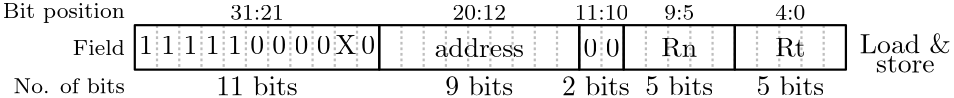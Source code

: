 <?xml version="1.0"?>
<!DOCTYPE ipe SYSTEM "ipe.dtd">
<ipe version="70218" creator="Ipe 7.2.23">
<info created="D:20191003154451" modified="D:20210330195457"/>
<ipestyle name="basic">
<symbol name="arrow/arc(spx)">
<path stroke="sym-stroke" fill="sym-stroke" pen="sym-pen">
0 0 m
-1 0.333 l
-1 -0.333 l
h
</path>
</symbol>
<symbol name="arrow/farc(spx)">
<path stroke="sym-stroke" fill="white" pen="sym-pen">
0 0 m
-1 0.333 l
-1 -0.333 l
h
</path>
</symbol>
<symbol name="arrow/ptarc(spx)">
<path stroke="sym-stroke" fill="sym-stroke" pen="sym-pen">
0 0 m
-1 0.333 l
-0.8 0 l
-1 -0.333 l
h
</path>
</symbol>
<symbol name="arrow/fptarc(spx)">
<path stroke="sym-stroke" fill="white" pen="sym-pen">
0 0 m
-1 0.333 l
-0.8 0 l
-1 -0.333 l
h
</path>
</symbol>
<symbol name="mark/circle(sx)" transformations="translations">
<path fill="sym-stroke">
0.6 0 0 0.6 0 0 e
0.4 0 0 0.4 0 0 e
</path>
</symbol>
<symbol name="mark/disk(sx)" transformations="translations">
<path fill="sym-stroke">
0.6 0 0 0.6 0 0 e
</path>
</symbol>
<symbol name="mark/fdisk(sfx)" transformations="translations">
<group>
<path fill="sym-fill">
0.5 0 0 0.5 0 0 e
</path>
<path fill="sym-stroke" fillrule="eofill">
0.6 0 0 0.6 0 0 e
0.4 0 0 0.4 0 0 e
</path>
</group>
</symbol>
<symbol name="mark/box(sx)" transformations="translations">
<path fill="sym-stroke" fillrule="eofill">
-0.6 -0.6 m
0.6 -0.6 l
0.6 0.6 l
-0.6 0.6 l
h
-0.4 -0.4 m
0.4 -0.4 l
0.4 0.4 l
-0.4 0.4 l
h
</path>
</symbol>
<symbol name="mark/square(sx)" transformations="translations">
<path fill="sym-stroke">
-0.6 -0.6 m
0.6 -0.6 l
0.6 0.6 l
-0.6 0.6 l
h
</path>
</symbol>
<symbol name="mark/fsquare(sfx)" transformations="translations">
<group>
<path fill="sym-fill">
-0.5 -0.5 m
0.5 -0.5 l
0.5 0.5 l
-0.5 0.5 l
h
</path>
<path fill="sym-stroke" fillrule="eofill">
-0.6 -0.6 m
0.6 -0.6 l
0.6 0.6 l
-0.6 0.6 l
h
-0.4 -0.4 m
0.4 -0.4 l
0.4 0.4 l
-0.4 0.4 l
h
</path>
</group>
</symbol>
<symbol name="mark/cross(sx)" transformations="translations">
<group>
<path fill="sym-stroke">
-0.43 -0.57 m
0.57 0.43 l
0.43 0.57 l
-0.57 -0.43 l
h
</path>
<path fill="sym-stroke">
-0.43 0.57 m
0.57 -0.43 l
0.43 -0.57 l
-0.57 0.43 l
h
</path>
</group>
</symbol>
<symbol name="arrow/fnormal(spx)">
<path stroke="sym-stroke" fill="white" pen="sym-pen">
0 0 m
-1 0.333 l
-1 -0.333 l
h
</path>
</symbol>
<symbol name="arrow/pointed(spx)">
<path stroke="sym-stroke" fill="sym-stroke" pen="sym-pen">
0 0 m
-1 0.333 l
-0.8 0 l
-1 -0.333 l
h
</path>
</symbol>
<symbol name="arrow/fpointed(spx)">
<path stroke="sym-stroke" fill="white" pen="sym-pen">
0 0 m
-1 0.333 l
-0.8 0 l
-1 -0.333 l
h
</path>
</symbol>
<symbol name="arrow/linear(spx)">
<path stroke="sym-stroke" pen="sym-pen">
-1 0.333 m
0 0 l
-1 -0.333 l
</path>
</symbol>
<symbol name="arrow/fdouble(spx)">
<path stroke="sym-stroke" fill="white" pen="sym-pen">
0 0 m
-1 0.333 l
-1 -0.333 l
h
-1 0 m
-2 0.333 l
-2 -0.333 l
h
</path>
</symbol>
<symbol name="arrow/double(spx)">
<path stroke="sym-stroke" fill="sym-stroke" pen="sym-pen">
0 0 m
-1 0.333 l
-1 -0.333 l
h
-1 0 m
-2 0.333 l
-2 -0.333 l
h
</path>
</symbol>
<anglesize name="22.5 deg" value="22.5"/>
<anglesize name="30 deg" value="30"/>
<anglesize name="45 deg" value="45"/>
<anglesize name="60 deg" value="60"/>
<anglesize name="90 deg" value="90"/>
<arrowsize name="large" value="10"/>
<arrowsize name="small" value="5"/>
<arrowsize name="tiny" value="3"/>
<color name="blue1" value="0 0 1"/>
<color name="blue2" value="0 0 0.933"/>
<color name="blue3" value="0 0 0.804"/>
<color name="blue4" value="0 0 0.545"/>
<color name="brown" value="0.647 0.165 0.165"/>
<color name="darkblue" value="0 0 0.545"/>
<color name="darkcyan" value="0 0.545 0.545"/>
<color name="darkgray" value="0.663"/>
<color name="darkgreen" value="0 0.392 0"/>
<color name="darkmagenta" value="0.545 0 0.545"/>
<color name="darkorange" value="1 0.549 0"/>
<color name="darkred" value="0.545 0 0"/>
<color name="gold" value="1 0.843 0"/>
<color name="gray" value="0.745"/>
<color name="green" value="0 1 0"/>
<color name="green1" value="0 1 0"/>
<color name="green2" value="0 0.933 0"/>
<color name="green3" value="0 0.804 0"/>
<color name="green4" value="0 0.545 0"/>
<color name="lightblue" value="0.678 0.847 0.902"/>
<color name="lightcyan" value="0.878 1 1"/>
<color name="lightgray" value="0.827"/>
<color name="lightgreen" value="0.565 0.933 0.565"/>
<color name="lightyellow" value="1 1 0.878"/>
<color name="navy" value="0 0 0.502"/>
<color name="orange" value="1 0.647 0"/>
<color name="pink" value="1 0.753 0.796"/>
<color name="purple" value="0.627 0.125 0.941"/>
<color name="red1" value="1 0 0"/>
<color name="red2" value="0.933 0 0"/>
<color name="red3" value="0.804 0 0"/>
<color name="red4" value="0.545 0 0"/>
<color name="seagreen" value="0.18 0.545 0.341"/>
<color name="turquoise" value="0.251 0.878 0.816"/>
<color name="violet" value="0.933 0.51 0.933"/>
<color name="yellow" value="1 1 0"/>
<dashstyle name="dash dot dotted" value="[4 2 1 2 1 2] 0"/>
<dashstyle name="dash dotted" value="[4 2 1 2] 0"/>
<dashstyle name="dashed1" value="[1] 0"/>
<dashstyle name="dashed2" value="[2] 0"/>
<dashstyle name="dashed3" value="[4] 0"/>
<dashstyle name="dotted1" value="[1 1] 0"/>
<dashstyle name="dotted2" value="[1 2] 0"/>
<dashstyle name="dotted3" value="[1 3] 0"/>
<gridsize name="1 pts" value="1"/>
<gridsize name="10 pts (~3.5 mm)" value="10"/>
<gridsize name="14 pts (~5 mm)" value="14"/>
<gridsize name="16 pts (~6 mm)" value="16"/>
<gridsize name="2 pts" value="2"/>
<gridsize name="20 pts (~7 mm)" value="20"/>
<gridsize name="28 pts (~10 mm)" value="28"/>
<gridsize name="32 pts (~12 mm)" value="32"/>
<gridsize name="4 pts" value="4"/>
<gridsize name="56 pts (~20 mm)" value="56"/>
<gridsize name="8 pts (~3 mm)" value="8"/>
<opacity name="10%" value="0.1"/>
<opacity name="30%" value="0.3"/>
<opacity name="50%" value="0.5"/>
<opacity name="75%" value="0.75"/>
<pen name="fat" value="1.2"/>
<pen name="heavier" value="0.8"/>
<pen name="ultrafat" value="2"/>
<symbolsize name="large" value="5"/>
<symbolsize name="small" value="2"/>
<symbolsize name="tiny" value="1.1"/>
<textsize name="Huge" value="\Huge"/>
<textsize name="LARGE" value="\LARGE"/>
<textsize name="Large" value="\Large"/>
<textsize name="footnote" value="\footnotesize"/>
<textsize name="huge" value="\huge"/>
<textsize name="large" value="\large"/>
<textsize name="small" value="\small"/>
<textsize name="tiny" value="\tiny"/>
<textstyle name="center" begin="\begin{center}" end="\end{center}"/>
<textstyle name="item" begin="\begin{itemize}\item{}" end="\end{itemize}"/>
<textstyle name="itemize" begin="\begin{itemize}" end="\end{itemize}"/>
<layout paper="360 40" origin="0 0" frame="360 40"/>
<tiling name="falling" angle="-60" step="4" width="1"/>
<tiling name="rising" angle="30" step="4" width="1"/>
</ipestyle>
<page>
<layer name="alpha"/>
<view layers="alpha" active="alpha"/>
<path layer="alpha" matrix="1 0 0 1 204 6" stroke="gray" dash="dashed1" pen="heavier">
16 24 m
16 8 l
</path>
<path matrix="1 0 0 1 164 6" stroke="gray" dash="dashed1" pen="heavier">
16 24 m
16 8 l
</path>
<path matrix="1 0 0 1 84 6" stroke="gray" dash="dashed1" pen="heavier">
16 24 m
16 8 l
</path>
<path matrix="1 0 0 1 44 6" stroke="gray" dash="dashed1" pen="heavier">
16 24 m
16 8 l
</path>
<text matrix="1 0 0 1 79 -144.07" transformations="translations" pos="234 164" stroke="black" type="label" width="32.794" height="6.918" depth="0" valign="baseline">Load \&amp;</text>
<text matrix="1 0 0 1 26.3555 -123" transformations="translations" pos="60 155" stroke="black" type="label" width="19.289" height="5.136" depth="0" valign="baseline" size="footnote">31:21</text>
<text matrix="1 0 0 1 0.3555 -111" transformations="translations" pos="166 143" stroke="black" type="label" width="19.289" height="5.136" depth="0" valign="baseline" size="footnote">20:12</text>
<text matrix="1 0 0 1 -65.4105 -106" transformations="translations" pos="348 138" stroke="black" type="label" width="10.821" height="5.136" depth="0" valign="baseline" size="footnote">4:0</text>
<text matrix="1 0 0 1 -90.4105 -107" transformations="translations" pos="333 139" stroke="black" type="label" width="10.821" height="5.136" depth="0" valign="baseline" size="footnote">9:5</text>
<path matrix="1 0 0 1 52 6" stroke="gray" dash="dashed1" pen="heavier">
16 24 m
16 8 l
</path>
<path matrix="1 0 0 1 60 6" stroke="gray" dash="dashed1" pen="heavier">
16 24 m
16 8 l
</path>
<path matrix="1 0 0 1 68 6" stroke="gray" dash="dashed1" pen="heavier">
16 24 m
16 8 l
</path>
<path matrix="1 0 0 1 76 6" stroke="gray" dash="dashed1" pen="heavier">
16 24 m
16 8 l
</path>
<path matrix="1 0 0 1 92 6" stroke="gray" dash="dashed1" pen="heavier">
16 24 m
16 8 l
</path>
<path matrix="1 0 0 1 100 6" stroke="gray" dash="dashed1" pen="heavier">
16 24 m
16 8 l
</path>
<path matrix="1 0 0 1 108 6" stroke="gray" dash="dashed1" pen="heavier">
16 24 m
16 8 l
</path>
<path matrix="1 0 0 1 116 6" stroke="gray" dash="dashed1" pen="heavier">
16 24 m
16 8 l
</path>
<path matrix="1 0 0 1 132 6" stroke="gray" dash="dashed1" pen="heavier">
16 24 m
16 8 l
</path>
<path matrix="1 0 0 1 140 6" stroke="gray" dash="dashed1" pen="heavier">
16 24 m
16 8 l
</path>
<path matrix="1 0 0 1 148 6" stroke="gray" dash="dashed1" pen="heavier">
16 24 m
16 8 l
</path>
<path matrix="1 0 0 1 156 6" stroke="gray" dash="dashed1" pen="heavier">
16 24 m
16 8 l
</path>
<path matrix="1 0 0 1 172 6" stroke="gray" dash="dashed1" pen="heavier">
16 24 m
16 8 l
</path>
<path matrix="1 0 0 1 180 6" stroke="gray" dash="dashed1" pen="heavier">
16 24 m
16 8 l
</path>
<path matrix="1 0 0 1 188 6" stroke="gray" dash="dashed1" pen="heavier">
16 24 m
16 8 l
</path>
<path matrix="1 0 0 1 196 6" stroke="gray" dash="dashed1" pen="heavier">
16 24 m
16 8 l
</path>
<path matrix="1 0 0 1 212 6" stroke="gray" dash="dashed1" pen="heavier">
16 24 m
16 8 l
</path>
<path matrix="1 0 0 1 220 6" stroke="gray" dash="dashed1" pen="heavier">
16 24 m
16 8 l
</path>
<path matrix="1 0 0 1 228 6" stroke="gray" dash="dashed1" pen="heavier">
16 24 m
16 8 l
</path>
<path matrix="1 0 0 1 236 6" stroke="gray" dash="dashed1" pen="heavier">
16 24 m
16 8 l
</path>
<path matrix="1 0 0 1 252 6" stroke="gray" dash="dashed1" pen="heavier">
16 24 m
16 8 l
</path>
<path matrix="1 0 0 1 260 6" stroke="gray" dash="dashed1" pen="heavier">
16 24 m
16 8 l
</path>
<path matrix="1 0 0 1 268 6" stroke="gray" dash="dashed1" pen="heavier">
16 24 m
16 8 l
</path>
<path matrix="1 0 0 1 276 6" stroke="gray" dash="dashed1" pen="heavier">
16 24 m
16 8 l
</path>
<path matrix="1 0 0 1 284 6" stroke="gray" dash="dashed1" pen="heavier">
16 24 m
16 8 l
</path>
<path stroke="black" pen="heavier">
140 30 m
140 14 l
212 14 l
212 30 l
h
</path>
<path matrix="1 0 0 1 1 0" stroke="black" pen="heavier">
51 30 m
51 14 l
139 14 l
139 30 l
h
</path>
<path matrix="1 0 0 1 244 6" stroke="gray" dash="dashed1" pen="heavier">
16 24 m
16 8 l
</path>
<path stroke="black" pen="heavier">
268 30 m
268 14 l
308 14 l
308 30 l
h
</path>
<text matrix="1 0 0 1 -29.695 -102.183" transformations="translations" pos="111 107" stroke="black" type="label" width="29.39" height="6.918" depth="0" valign="baseline">11 bits</text>
<text matrix="1 0 0 1 52.7955 -102.183" transformations="translations" pos="111 107" stroke="black" type="label" width="24.409" height="6.918" depth="0" valign="baseline">9 bits</text>
<text matrix="1 0 0 1 124.796 -102.183" transformations="translations" pos="111 107" stroke="black" type="label" width="24.409" height="6.918" depth="0" valign="baseline">5 bits</text>
<text matrix="1 0 0 1 164.796 -102.183" transformations="translations" pos="111 107" stroke="black" type="label" width="24.409" height="6.918" depth="0" valign="baseline">5 bits</text>
<text matrix="1 0 0 1 -55.527 -122.38" transformations="translations" pos="60 155" stroke="black" type="label" width="43.914" height="5.446" depth="1.55" valign="baseline" size="footnote">Bit position</text>
<text matrix="1 0 0 1 -30.31 -135.767" transformations="translations" pos="60 155" stroke="black" type="label" width="18.697" height="5.535" depth="0" valign="baseline" size="footnote">Field</text>
<text matrix="1 0 0 1 -51.641 -149.492" transformations="translations" pos="60 155" stroke="black" type="label" width="40.028" height="5.535" depth="0" valign="baseline" size="footnote">No. of bits</text>
<path stroke="black" pen="heavier">
228 30 m
228 14 l
268 14 l
268 30 l
h
</path>
<text matrix="1 0 0 1 -122.644 -107" transformations="translations" pos="333 139" stroke="black" type="label" width="19.289" height="5.136" depth="0" valign="baseline" size="footnote">11:10</text>
<path matrix="1 0 0 1 -15 0" stroke="black" pen="heavier">
227 30 m
227 14 l
243 14 l
243 30 l
h
</path>
<text matrix="1 0 0 1 94.796 -102.183" transformations="translations" pos="111 107" stroke="black" type="label" width="24.409" height="6.918" depth="0" valign="baseline">2 bits</text>
<text matrix="1 0 0 1 -155.982 -80.404" transformations="translations" pos="212 100" stroke="black" type="label" width="4.981" height="6.42" depth="0" halign="center" valign="baseline">1</text>
<text matrix="1 0 0 1 -147.982 -80.404" transformations="translations" pos="212 100" stroke="black" type="label" width="4.981" height="6.42" depth="0" halign="center" valign="baseline">1</text>
<text matrix="1 0 0 1 -139.982 -80.404" transformations="translations" pos="212 100" stroke="black" type="label" width="4.981" height="6.42" depth="0" halign="center" valign="baseline">1</text>
<text matrix="1 0 0 1 -131.982 -80.404" transformations="translations" pos="212 100" stroke="black" type="label" width="4.981" height="6.42" depth="0" halign="center" valign="baseline">1</text>
<text matrix="1 0 0 1 -123.982 -80.404" transformations="translations" pos="212 100" stroke="black" type="label" width="4.981" height="6.42" depth="0" halign="center" valign="baseline">1</text>
<text matrix="1 0 0 1 -115.982 -80.404" transformations="translations" pos="212 100" stroke="black" type="label" width="4.981" height="6.42" depth="0" halign="center" valign="baseline">0</text>
<text matrix="1 0 0 1 -107.982 -80.404" transformations="translations" pos="212 100" stroke="black" type="label" width="4.981" height="6.42" depth="0" halign="center" valign="baseline">0</text>
<text matrix="1 0 0 1 -99.982 -80.404" transformations="translations" pos="212 100" stroke="black" type="label" width="4.981" height="6.42" depth="0" halign="center" valign="baseline">0</text>
<text matrix="1 0 0 1 -91.982 -80.404" transformations="translations" pos="212 100" stroke="black" type="label" width="4.981" height="6.42" depth="0" halign="center" valign="baseline">0</text>
<text matrix="1 0 0 1 -75.982 -80.404" transformations="translations" pos="212 100" stroke="black" type="label" width="4.981" height="6.42" depth="0" halign="center" valign="baseline">0</text>
<text matrix="1 0 0 1 -83.982 -80.404" transformations="translations" pos="212 100" stroke="black" type="label" width="7.472" height="6.808" depth="0" halign="center" valign="baseline">X</text>
<text matrix="1 0 0 1 -52.12 -81.459" transformations="translations" pos="212 100" stroke="black" type="label" width="32.24" height="6.918" depth="0" valign="baseline">address</text>
<text matrix="1 0 0 1 29.566 -81.404" transformations="translations" pos="212 100" stroke="black" type="label" width="12.868" height="6.808" depth="0" valign="baseline">Rn</text>
<text matrix="1 0 0 1 70.5345 -81.404" transformations="translations" pos="212 100" stroke="black" type="label" width="10.931" height="6.808" depth="0" valign="baseline">Rt</text>
<text matrix="1 0 0 1 4.018 -81.404" transformations="translations" pos="212 100" stroke="black" type="label" width="4.981" height="6.42" depth="0" halign="center" valign="baseline">0</text>
<text matrix="1 0 0 1 12.018 -81.404" transformations="translations" pos="212 100" stroke="black" type="label" width="4.981" height="6.42" depth="0" halign="center" valign="baseline">0</text>
<text matrix="1 0 0 1 84.8395 -151.07" transformations="translations" pos="234 164" stroke="black" type="label" width="21.115" height="6.128" depth="0" valign="baseline">store</text>
</page>
</ipe>
